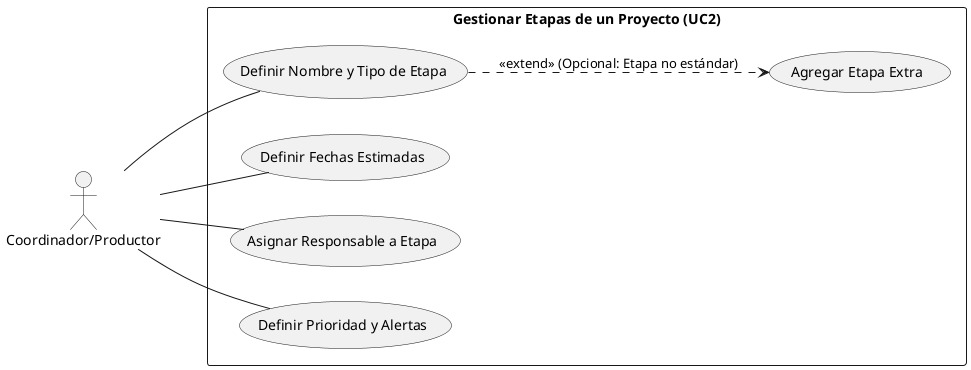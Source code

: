 @startuml
left to right direction

actor "Coordinador/Productor" as Prod

rectangle "Gestionar Etapas de un Proyecto (UC2)" {
    usecase "Definir Nombre y Tipo de Etapa" as NombreEtapa
    usecase "Definir Fechas Estimadas" as Fechas
    usecase "Asignar Responsable a Etapa" as UC3
    usecase "Definir Prioridad y Alertas" as Prioridad
    usecase "Agregar Etapa Extra" as AddExtra
}

Prod -- NombreEtapa
Prod -- Fechas
Prod -- UC3
Prod -- Prioridad
NombreEtapa ..> AddExtra : <<extend>> (Opcional: Etapa no estándar)
@enduml
